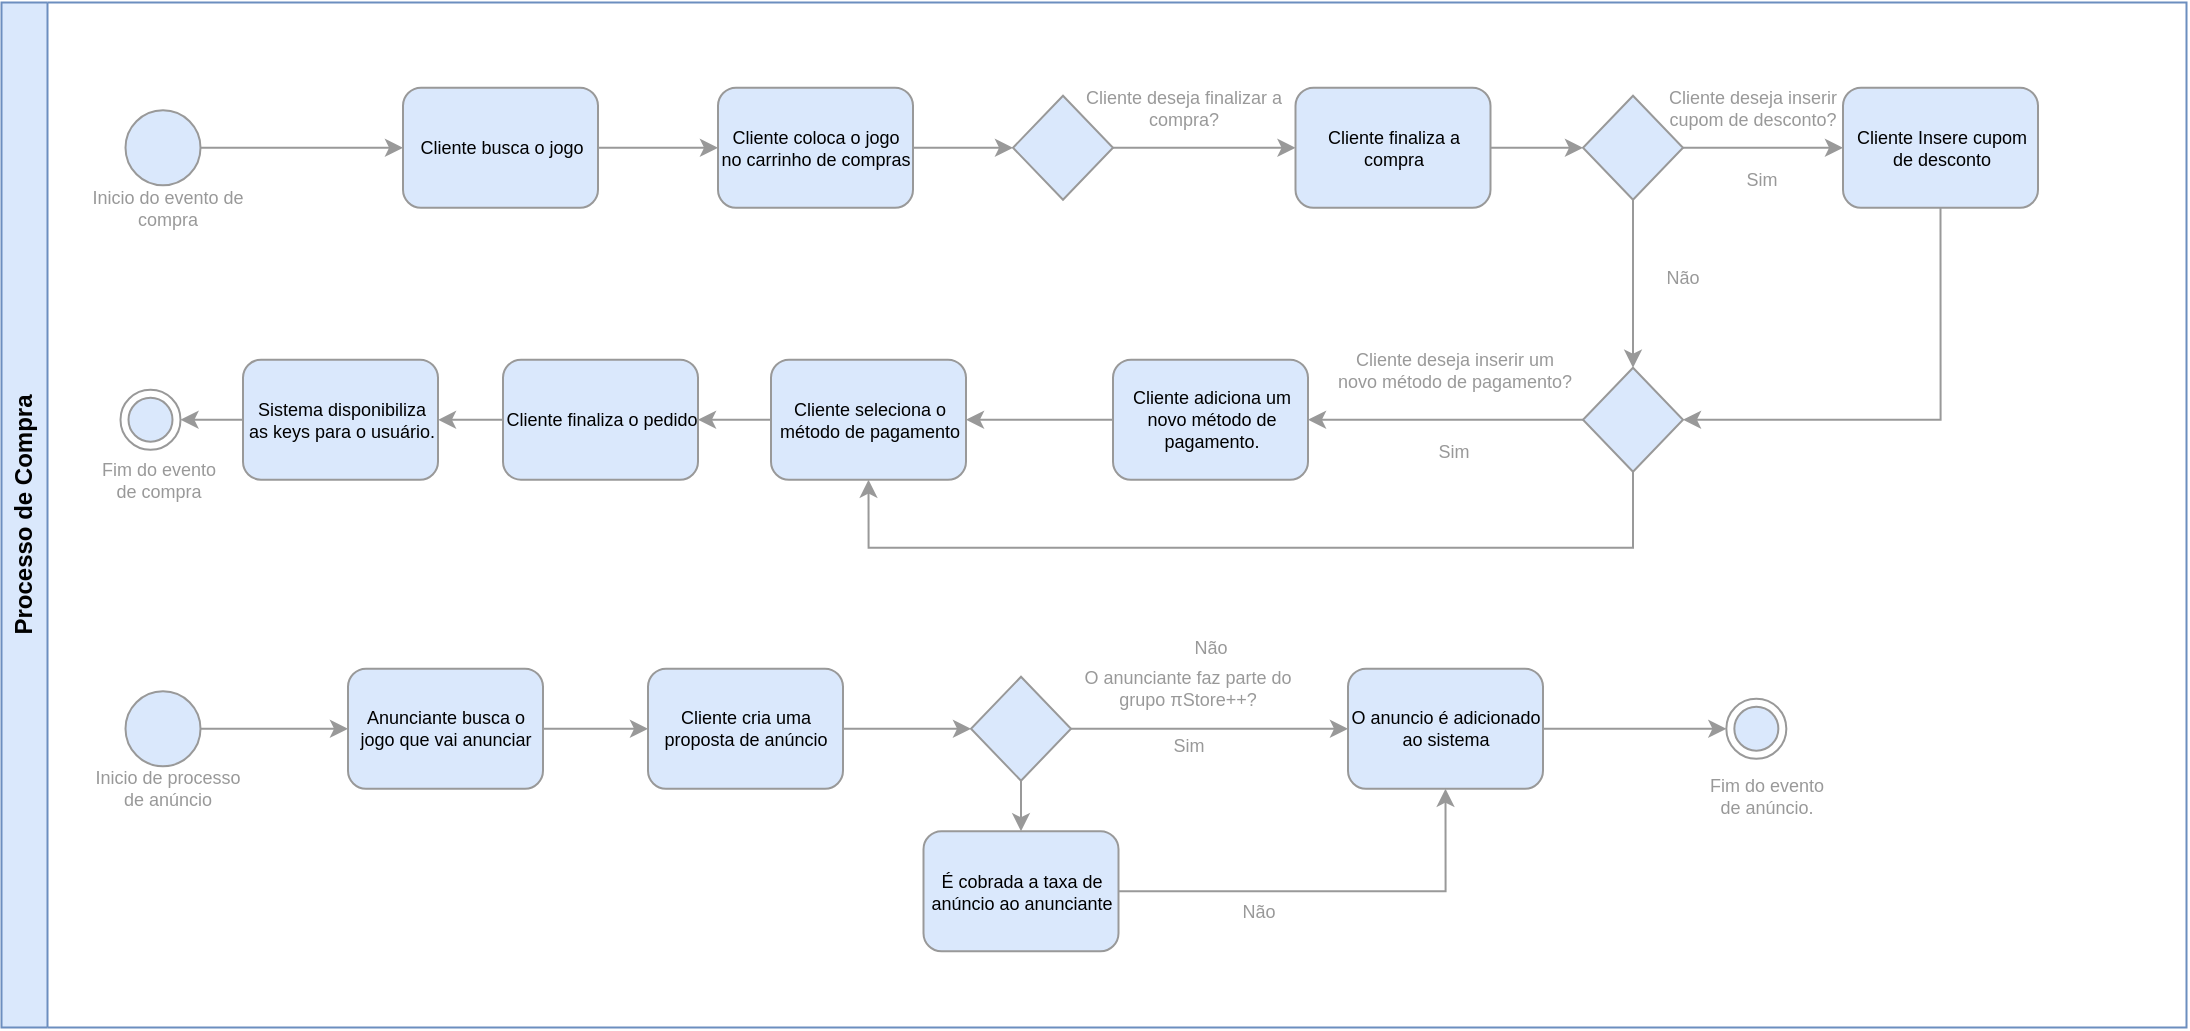 <mxfile version="14.4.8" type="github">
  <diagram name="Page-1" id="e7e014a7-5840-1c2e-5031-d8a46d1fe8dd">
    <mxGraphModel dx="2842" dy="896" grid="1" gridSize="10" guides="1" tooltips="1" connect="1" arrows="1" fold="1" page="1" pageScale="1" pageWidth="1169" pageHeight="826" background="#ffffff" math="0" shadow="0">
      <root>
        <mxCell id="0" />
        <mxCell id="1" parent="0" />
        <mxCell id="jD99cRbEF5DvE2KiaCJO-42" value="Processo de Compra" style="swimlane;whiteSpace=wrap;rotation=-90;fillColor=#dae8fc;strokeColor=#6c8ebf;" vertex="1" parent="1">
          <mxGeometry x="288.75" y="-178.75" width="512.5" height="1092.5" as="geometry" />
        </mxCell>
        <mxCell id="jD99cRbEF5DvE2KiaCJO-55" style="edgeStyle=orthogonalEdgeStyle;rounded=0;orthogonalLoop=1;jettySize=auto;html=1;exitX=1;exitY=0.5;exitDx=0;exitDy=0;fontSize=9;fontColor=#999999;labelBorderColor=none;fillColor=#dae8fc;labelBackgroundColor=none;strokeColor=#999999;" edge="1" parent="jD99cRbEF5DvE2KiaCJO-42" source="jD99cRbEF5DvE2KiaCJO-46" target="jD99cRbEF5DvE2KiaCJO-54">
          <mxGeometry relative="1" as="geometry" />
        </mxCell>
        <mxCell id="jD99cRbEF5DvE2KiaCJO-46" value="" style="ellipse;whiteSpace=wrap;html=1;fontSize=9;labelBorderColor=none;fillColor=#dae8fc;labelBackgroundColor=none;strokeColor=#999999;" vertex="1" parent="jD99cRbEF5DvE2KiaCJO-42">
          <mxGeometry x="-228" y="343.87" width="37.5" height="37.5" as="geometry" />
        </mxCell>
        <mxCell id="jD99cRbEF5DvE2KiaCJO-47" value="&lt;font style=&quot;font-size: 9px&quot;&gt;Inicio do evento de compra&lt;/font&gt;" style="text;html=1;align=center;verticalAlign=middle;whiteSpace=wrap;rounded=0;fontSize=9;labelBorderColor=none;fontColor=#999999;labelBackgroundColor=none;" vertex="1" parent="jD99cRbEF5DvE2KiaCJO-42">
          <mxGeometry x="-246.75" y="382.62" width="80" height="20" as="geometry" />
        </mxCell>
        <mxCell id="jD99cRbEF5DvE2KiaCJO-57" style="edgeStyle=orthogonalEdgeStyle;rounded=0;orthogonalLoop=1;jettySize=auto;html=1;exitX=1;exitY=0.5;exitDx=0;exitDy=0;entryX=0;entryY=0.5;entryDx=0;entryDy=0;fontSize=9;fontColor=#999999;labelBorderColor=none;fillColor=#dae8fc;labelBackgroundColor=none;strokeColor=#999999;" edge="1" parent="jD99cRbEF5DvE2KiaCJO-42" source="jD99cRbEF5DvE2KiaCJO-54" target="jD99cRbEF5DvE2KiaCJO-56">
          <mxGeometry relative="1" as="geometry" />
        </mxCell>
        <mxCell id="jD99cRbEF5DvE2KiaCJO-54" value="Cliente busca o jogo" style="rounded=1;whiteSpace=wrap;html=1;fontSize=9;labelBorderColor=none;fillColor=#dae8fc;labelBackgroundColor=none;strokeColor=#999999;" vertex="1" parent="jD99cRbEF5DvE2KiaCJO-42">
          <mxGeometry x="-89.25" y="332.62" width="97.5" height="60" as="geometry" />
        </mxCell>
        <mxCell id="jD99cRbEF5DvE2KiaCJO-59" style="edgeStyle=orthogonalEdgeStyle;rounded=0;orthogonalLoop=1;jettySize=auto;html=1;exitX=1;exitY=0.5;exitDx=0;exitDy=0;entryX=0;entryY=0.5;entryDx=0;entryDy=0;fontSize=9;fontColor=#999999;labelBorderColor=none;fillColor=#dae8fc;labelBackgroundColor=none;strokeColor=#999999;" edge="1" parent="jD99cRbEF5DvE2KiaCJO-42" source="jD99cRbEF5DvE2KiaCJO-56" target="jD99cRbEF5DvE2KiaCJO-58">
          <mxGeometry relative="1" as="geometry" />
        </mxCell>
        <mxCell id="jD99cRbEF5DvE2KiaCJO-56" value="Cliente coloca o jogo no carrinho de compras" style="rounded=1;whiteSpace=wrap;html=1;fontSize=9;labelBorderColor=none;fillColor=#dae8fc;labelBackgroundColor=none;strokeColor=#999999;" vertex="1" parent="jD99cRbEF5DvE2KiaCJO-42">
          <mxGeometry x="68.25" y="332.62" width="97.5" height="60" as="geometry" />
        </mxCell>
        <mxCell id="jD99cRbEF5DvE2KiaCJO-62" style="edgeStyle=orthogonalEdgeStyle;rounded=0;orthogonalLoop=1;jettySize=auto;html=1;exitX=1;exitY=0.5;exitDx=0;exitDy=0;entryX=0;entryY=0.5;entryDx=0;entryDy=0;fontSize=9;fontColor=#999999;labelBorderColor=none;fillColor=#dae8fc;labelBackgroundColor=none;strokeColor=#999999;" edge="1" parent="jD99cRbEF5DvE2KiaCJO-42" source="jD99cRbEF5DvE2KiaCJO-58" target="jD99cRbEF5DvE2KiaCJO-61">
          <mxGeometry relative="1" as="geometry" />
        </mxCell>
        <mxCell id="jD99cRbEF5DvE2KiaCJO-58" value="" style="rhombus;whiteSpace=wrap;html=1;fontSize=9;labelBorderColor=none;fillColor=#dae8fc;labelBackgroundColor=none;strokeColor=#999999;" vertex="1" parent="jD99cRbEF5DvE2KiaCJO-42">
          <mxGeometry x="215.75" y="336.62" width="50" height="52" as="geometry" />
        </mxCell>
        <mxCell id="jD99cRbEF5DvE2KiaCJO-60" value="Cliente deseja finalizar a compra?" style="text;html=1;align=center;verticalAlign=middle;whiteSpace=wrap;rounded=0;fontSize=9;labelBorderColor=none;fontColor=#999999;labelBackgroundColor=none;" vertex="1" parent="jD99cRbEF5DvE2KiaCJO-42">
          <mxGeometry x="245.75" y="332.62" width="110" height="20" as="geometry" />
        </mxCell>
        <mxCell id="jD99cRbEF5DvE2KiaCJO-64" style="edgeStyle=orthogonalEdgeStyle;rounded=0;orthogonalLoop=1;jettySize=auto;html=1;exitX=1;exitY=0.5;exitDx=0;exitDy=0;entryX=0;entryY=0.5;entryDx=0;entryDy=0;fontSize=9;fontColor=#999999;labelBorderColor=none;fillColor=#dae8fc;labelBackgroundColor=none;strokeColor=#999999;" edge="1" parent="jD99cRbEF5DvE2KiaCJO-42" source="jD99cRbEF5DvE2KiaCJO-61" target="jD99cRbEF5DvE2KiaCJO-63">
          <mxGeometry relative="1" as="geometry" />
        </mxCell>
        <mxCell id="jD99cRbEF5DvE2KiaCJO-61" value="Cliente finaliza a compra" style="rounded=1;whiteSpace=wrap;html=1;fontSize=9;labelBorderColor=none;fillColor=#dae8fc;labelBackgroundColor=none;strokeColor=#999999;" vertex="1" parent="jD99cRbEF5DvE2KiaCJO-42">
          <mxGeometry x="357" y="332.62" width="97.5" height="60" as="geometry" />
        </mxCell>
        <mxCell id="jD99cRbEF5DvE2KiaCJO-76" style="edgeStyle=orthogonalEdgeStyle;rounded=0;orthogonalLoop=1;jettySize=auto;html=1;exitX=0.5;exitY=1;exitDx=0;exitDy=0;entryX=0.5;entryY=0;entryDx=0;entryDy=0;fontSize=9;fontColor=#999999;labelBorderColor=none;fillColor=#dae8fc;labelBackgroundColor=none;strokeColor=#999999;" edge="1" parent="jD99cRbEF5DvE2KiaCJO-42" source="jD99cRbEF5DvE2KiaCJO-63" target="jD99cRbEF5DvE2KiaCJO-74">
          <mxGeometry relative="1" as="geometry" />
        </mxCell>
        <mxCell id="jD99cRbEF5DvE2KiaCJO-63" value="" style="rhombus;whiteSpace=wrap;html=1;fontSize=9;labelBorderColor=none;fillColor=#dae8fc;labelBackgroundColor=none;strokeColor=#999999;" vertex="1" parent="jD99cRbEF5DvE2KiaCJO-42">
          <mxGeometry x="500.75" y="336.62" width="50" height="52" as="geometry" />
        </mxCell>
        <mxCell id="jD99cRbEF5DvE2KiaCJO-68" value="Sim" style="text;html=1;align=center;verticalAlign=middle;whiteSpace=wrap;rounded=0;fontSize=9;labelBorderColor=none;fontColor=#999999;labelBackgroundColor=none;" vertex="1" parent="jD99cRbEF5DvE2KiaCJO-42">
          <mxGeometry x="534.92" y="368.62" width="110" height="20" as="geometry" />
        </mxCell>
        <mxCell id="jD99cRbEF5DvE2KiaCJO-69" value="Cliente Insere cupom de desconto" style="rounded=1;whiteSpace=wrap;html=1;fontSize=9;labelBorderColor=none;fillColor=#dae8fc;labelBackgroundColor=none;strokeColor=#999999;" vertex="1" parent="jD99cRbEF5DvE2KiaCJO-42">
          <mxGeometry x="630.75" y="332.62" width="97.5" height="60" as="geometry" />
        </mxCell>
        <mxCell id="jD99cRbEF5DvE2KiaCJO-70" value="Cliente deseja inserir &lt;br&gt;cupom de desconto?" style="text;html=1;align=center;verticalAlign=middle;resizable=0;points=[];autosize=1;fontSize=9;labelBorderColor=none;fontColor=#999999;labelBackgroundColor=none;" vertex="1" parent="jD99cRbEF5DvE2KiaCJO-42">
          <mxGeometry x="534.92" y="327.62" width="100" height="30" as="geometry" />
        </mxCell>
        <mxCell id="jD99cRbEF5DvE2KiaCJO-83" style="edgeStyle=orthogonalEdgeStyle;rounded=0;orthogonalLoop=1;jettySize=auto;html=1;exitX=0.5;exitY=1;exitDx=0;exitDy=0;entryX=0.5;entryY=1;entryDx=0;entryDy=0;fontSize=9;fontColor=#999999;labelBorderColor=none;fillColor=#dae8fc;labelBackgroundColor=none;strokeColor=#999999;" edge="1" parent="jD99cRbEF5DvE2KiaCJO-42" source="jD99cRbEF5DvE2KiaCJO-74" target="jD99cRbEF5DvE2KiaCJO-81">
          <mxGeometry relative="1" as="geometry">
            <Array as="points">
              <mxPoint x="525.75" y="562.62" />
              <mxPoint x="143.75" y="562.62" />
            </Array>
          </mxGeometry>
        </mxCell>
        <mxCell id="jD99cRbEF5DvE2KiaCJO-74" value="" style="rhombus;whiteSpace=wrap;html=1;fontSize=9;labelBorderColor=none;fillColor=#dae8fc;labelBackgroundColor=none;strokeColor=#999999;" vertex="1" parent="jD99cRbEF5DvE2KiaCJO-42">
          <mxGeometry x="500.75" y="472.62" width="50" height="52" as="geometry" />
        </mxCell>
        <mxCell id="jD99cRbEF5DvE2KiaCJO-73" style="edgeStyle=orthogonalEdgeStyle;rounded=0;orthogonalLoop=1;jettySize=auto;html=1;exitX=0.5;exitY=1;exitDx=0;exitDy=0;fontSize=9;entryX=1;entryY=0.5;entryDx=0;entryDy=0;fontColor=#999999;labelBorderColor=none;fillColor=#dae8fc;labelBackgroundColor=none;strokeColor=#999999;" edge="1" parent="jD99cRbEF5DvE2KiaCJO-42" source="jD99cRbEF5DvE2KiaCJO-69" target="jD99cRbEF5DvE2KiaCJO-74">
          <mxGeometry relative="1" as="geometry">
            <mxPoint x="540.75" y="520.12" as="targetPoint" />
            <Array as="points">
              <mxPoint x="680" y="498.62" />
            </Array>
          </mxGeometry>
        </mxCell>
        <mxCell id="jD99cRbEF5DvE2KiaCJO-77" value="Não" style="text;html=1;align=center;verticalAlign=middle;resizable=0;points=[];autosize=1;fontSize=9;labelBorderColor=none;fontColor=#999999;labelBackgroundColor=none;" vertex="1" parent="jD99cRbEF5DvE2KiaCJO-42">
          <mxGeometry x="534.92" y="417.62" width="30" height="20" as="geometry" />
        </mxCell>
        <mxCell id="jD99cRbEF5DvE2KiaCJO-79" value="Cliente deseja inserir um &lt;br&gt;novo método de pagamento?" style="text;html=1;align=center;verticalAlign=middle;resizable=0;points=[];autosize=1;fontSize=9;labelBorderColor=none;fontColor=#999999;labelBackgroundColor=none;" vertex="1" parent="jD99cRbEF5DvE2KiaCJO-42">
          <mxGeometry x="370.75" y="458.62" width="130" height="30" as="geometry" />
        </mxCell>
        <mxCell id="jD99cRbEF5DvE2KiaCJO-82" style="edgeStyle=orthogonalEdgeStyle;rounded=0;orthogonalLoop=1;jettySize=auto;html=1;exitX=0;exitY=0.5;exitDx=0;exitDy=0;entryX=1;entryY=0.5;entryDx=0;entryDy=0;fontSize=9;fontColor=#999999;labelBorderColor=none;fillColor=#dae8fc;labelBackgroundColor=none;strokeColor=#999999;" edge="1" parent="jD99cRbEF5DvE2KiaCJO-42" source="jD99cRbEF5DvE2KiaCJO-80" target="jD99cRbEF5DvE2KiaCJO-81">
          <mxGeometry relative="1" as="geometry" />
        </mxCell>
        <mxCell id="jD99cRbEF5DvE2KiaCJO-80" value="Cliente adiciona um novo método de pagamento." style="rounded=1;whiteSpace=wrap;html=1;fontSize=9;labelBorderColor=none;fillColor=#dae8fc;labelBackgroundColor=none;strokeColor=#999999;" vertex="1" parent="jD99cRbEF5DvE2KiaCJO-42">
          <mxGeometry x="265.75" y="468.62" width="97.5" height="60" as="geometry" />
        </mxCell>
        <mxCell id="jD99cRbEF5DvE2KiaCJO-78" style="edgeStyle=orthogonalEdgeStyle;rounded=0;orthogonalLoop=1;jettySize=auto;html=1;exitX=0;exitY=0.5;exitDx=0;exitDy=0;fontSize=9;entryX=1;entryY=0.5;entryDx=0;entryDy=0;fontColor=#999999;labelBorderColor=none;fillColor=#dae8fc;labelBackgroundColor=none;strokeColor=#999999;" edge="1" parent="jD99cRbEF5DvE2KiaCJO-42" source="jD99cRbEF5DvE2KiaCJO-74" target="jD99cRbEF5DvE2KiaCJO-80">
          <mxGeometry relative="1" as="geometry">
            <mxPoint x="384.75" y="498.62" as="targetPoint" />
          </mxGeometry>
        </mxCell>
        <mxCell id="jD99cRbEF5DvE2KiaCJO-87" style="edgeStyle=orthogonalEdgeStyle;rounded=0;orthogonalLoop=1;jettySize=auto;html=1;exitX=0;exitY=0.5;exitDx=0;exitDy=0;entryX=1;entryY=0.5;entryDx=0;entryDy=0;fontSize=9;fontColor=#999999;labelBorderColor=none;fillColor=#dae8fc;labelBackgroundColor=none;strokeColor=#999999;" edge="1" parent="jD99cRbEF5DvE2KiaCJO-42" source="jD99cRbEF5DvE2KiaCJO-81" target="jD99cRbEF5DvE2KiaCJO-86">
          <mxGeometry relative="1" as="geometry" />
        </mxCell>
        <mxCell id="jD99cRbEF5DvE2KiaCJO-81" value="Cliente seleciona o método de pagamento" style="rounded=1;whiteSpace=wrap;html=1;fontSize=9;labelBorderColor=none;fillColor=#dae8fc;labelBackgroundColor=none;strokeColor=#999999;" vertex="1" parent="jD99cRbEF5DvE2KiaCJO-42">
          <mxGeometry x="94.75" y="468.62" width="97.5" height="60" as="geometry" />
        </mxCell>
        <mxCell id="jD99cRbEF5DvE2KiaCJO-84" value="Sim" style="text;html=1;align=center;verticalAlign=middle;whiteSpace=wrap;rounded=0;fontSize=9;labelBorderColor=none;fontColor=#999999;labelBackgroundColor=none;" vertex="1" parent="jD99cRbEF5DvE2KiaCJO-42">
          <mxGeometry x="380.75" y="504.62" width="110" height="20" as="geometry" />
        </mxCell>
        <mxCell id="jD99cRbEF5DvE2KiaCJO-85" value="Não" style="text;html=1;align=center;verticalAlign=middle;resizable=0;points=[];autosize=1;fontSize=9;labelBorderColor=none;fontColor=#999999;labelBackgroundColor=none;" vertex="1" parent="jD99cRbEF5DvE2KiaCJO-42">
          <mxGeometry x="299.5" y="603.12" width="30" height="20" as="geometry" />
        </mxCell>
        <mxCell id="jD99cRbEF5DvE2KiaCJO-105" style="edgeStyle=orthogonalEdgeStyle;rounded=0;orthogonalLoop=1;jettySize=auto;html=1;exitX=0;exitY=0.5;exitDx=0;exitDy=0;fontSize=9;fontColor=#999999;labelBorderColor=none;fillColor=#dae8fc;labelBackgroundColor=none;strokeColor=#999999;" edge="1" parent="jD99cRbEF5DvE2KiaCJO-42" source="jD99cRbEF5DvE2KiaCJO-86" target="jD99cRbEF5DvE2KiaCJO-88">
          <mxGeometry relative="1" as="geometry" />
        </mxCell>
        <mxCell id="jD99cRbEF5DvE2KiaCJO-86" value="Cliente finaliza o pedido" style="rounded=1;whiteSpace=wrap;html=1;fontSize=9;labelBorderColor=none;fillColor=#dae8fc;labelBackgroundColor=none;strokeColor=#999999;" vertex="1" parent="jD99cRbEF5DvE2KiaCJO-42">
          <mxGeometry x="-39.25" y="468.62" width="97.5" height="60" as="geometry" />
        </mxCell>
        <mxCell id="jD99cRbEF5DvE2KiaCJO-67" style="edgeStyle=orthogonalEdgeStyle;rounded=0;orthogonalLoop=1;jettySize=auto;html=1;exitX=1;exitY=0.5;exitDx=0;exitDy=0;fontSize=9;entryX=0;entryY=0.5;entryDx=0;entryDy=0;fontColor=#999999;labelBorderColor=none;fillColor=#dae8fc;labelBackgroundColor=none;strokeColor=#999999;" edge="1" parent="jD99cRbEF5DvE2KiaCJO-42" source="jD99cRbEF5DvE2KiaCJO-63" target="jD99cRbEF5DvE2KiaCJO-69">
          <mxGeometry relative="1" as="geometry">
            <mxPoint x="610.75" y="377.549" as="targetPoint" />
          </mxGeometry>
        </mxCell>
        <mxCell id="jD99cRbEF5DvE2KiaCJO-90" style="edgeStyle=orthogonalEdgeStyle;rounded=0;orthogonalLoop=1;jettySize=auto;html=1;exitX=0;exitY=0.5;exitDx=0;exitDy=0;entryX=1;entryY=0.5;entryDx=0;entryDy=0;fontSize=9;fontColor=#999999;labelBorderColor=none;fillColor=#dae8fc;labelBackgroundColor=none;strokeColor=#999999;" edge="1" parent="jD99cRbEF5DvE2KiaCJO-42" source="jD99cRbEF5DvE2KiaCJO-88" target="jD99cRbEF5DvE2KiaCJO-89">
          <mxGeometry relative="1" as="geometry" />
        </mxCell>
        <mxCell id="jD99cRbEF5DvE2KiaCJO-88" value="Sistema disponibiliza as keys para o usuário." style="rounded=1;whiteSpace=wrap;html=1;fontSize=9;labelBorderColor=none;fillColor=#dae8fc;labelBackgroundColor=none;strokeColor=#999999;" vertex="1" parent="jD99cRbEF5DvE2KiaCJO-42">
          <mxGeometry x="-169.25" y="468.62" width="97.5" height="60" as="geometry" />
        </mxCell>
        <mxCell id="jD99cRbEF5DvE2KiaCJO-89" value="" style="ellipse;html=1;shape=endState;fillColor=#dae8fc;fontSize=9;labelBorderColor=none;labelBackgroundColor=none;strokeColor=#999999;" vertex="1" parent="jD99cRbEF5DvE2KiaCJO-42">
          <mxGeometry x="-230.5" y="483.62" width="30" height="30" as="geometry" />
        </mxCell>
        <mxCell id="jD99cRbEF5DvE2KiaCJO-91" value="Fim do evento &lt;br&gt;de compra" style="text;html=1;align=center;verticalAlign=middle;resizable=0;points=[];autosize=1;fontSize=9;labelBorderColor=none;fontColor=#999999;labelBackgroundColor=none;" vertex="1" parent="jD99cRbEF5DvE2KiaCJO-42">
          <mxGeometry x="-246.75" y="513.62" width="70" height="30" as="geometry" />
        </mxCell>
        <mxCell id="jD99cRbEF5DvE2KiaCJO-95" style="edgeStyle=orthogonalEdgeStyle;rounded=0;orthogonalLoop=1;jettySize=auto;html=1;exitX=1;exitY=0.5;exitDx=0;exitDy=0;fontSize=9;fontColor=#999999;labelBorderColor=none;fillColor=#dae8fc;labelBackgroundColor=none;strokeColor=#999999;" edge="1" parent="jD99cRbEF5DvE2KiaCJO-42" source="jD99cRbEF5DvE2KiaCJO-92" target="jD99cRbEF5DvE2KiaCJO-94">
          <mxGeometry relative="1" as="geometry" />
        </mxCell>
        <mxCell id="jD99cRbEF5DvE2KiaCJO-92" value="" style="ellipse;whiteSpace=wrap;html=1;fontSize=9;labelBorderColor=none;fillColor=#dae8fc;labelBackgroundColor=none;strokeColor=#999999;" vertex="1" parent="jD99cRbEF5DvE2KiaCJO-42">
          <mxGeometry x="-228" y="634.37" width="37.5" height="37.5" as="geometry" />
        </mxCell>
        <mxCell id="jD99cRbEF5DvE2KiaCJO-93" value="Inicio de processo de anúncio" style="text;html=1;align=center;verticalAlign=middle;whiteSpace=wrap;rounded=0;fontSize=9;labelBorderColor=none;fontColor=#999999;labelBackgroundColor=none;" vertex="1" parent="jD99cRbEF5DvE2KiaCJO-42">
          <mxGeometry x="-246.75" y="673.12" width="80" height="20" as="geometry" />
        </mxCell>
        <mxCell id="jD99cRbEF5DvE2KiaCJO-98" style="edgeStyle=orthogonalEdgeStyle;rounded=0;orthogonalLoop=1;jettySize=auto;html=1;exitX=1;exitY=0.5;exitDx=0;exitDy=0;entryX=0;entryY=0.5;entryDx=0;entryDy=0;fontSize=9;fontColor=#999999;labelBorderColor=none;fillColor=#dae8fc;labelBackgroundColor=none;strokeColor=#999999;" edge="1" parent="jD99cRbEF5DvE2KiaCJO-42" source="jD99cRbEF5DvE2KiaCJO-94" target="jD99cRbEF5DvE2KiaCJO-97">
          <mxGeometry relative="1" as="geometry" />
        </mxCell>
        <mxCell id="jD99cRbEF5DvE2KiaCJO-94" value="Anunciante busca o jogo que vai anunciar" style="rounded=1;whiteSpace=wrap;html=1;fontSize=9;labelBorderColor=none;fillColor=#dae8fc;labelBackgroundColor=none;strokeColor=#999999;" vertex="1" parent="jD99cRbEF5DvE2KiaCJO-42">
          <mxGeometry x="-116.75" y="623.12" width="97.5" height="60" as="geometry" />
        </mxCell>
        <mxCell id="jD99cRbEF5DvE2KiaCJO-101" style="edgeStyle=orthogonalEdgeStyle;rounded=0;orthogonalLoop=1;jettySize=auto;html=1;exitX=1;exitY=0.5;exitDx=0;exitDy=0;entryX=0;entryY=0.5;entryDx=0;entryDy=0;fontSize=9;fontColor=#999999;labelBorderColor=none;fillColor=#dae8fc;labelBackgroundColor=none;strokeColor=#999999;" edge="1" parent="jD99cRbEF5DvE2KiaCJO-42" source="jD99cRbEF5DvE2KiaCJO-97" target="jD99cRbEF5DvE2KiaCJO-99">
          <mxGeometry relative="1" as="geometry" />
        </mxCell>
        <mxCell id="jD99cRbEF5DvE2KiaCJO-97" value="Cliente cria uma proposta de anúncio" style="rounded=1;whiteSpace=wrap;html=1;fontSize=9;labelBorderColor=none;fillColor=#dae8fc;labelBackgroundColor=none;strokeColor=#999999;" vertex="1" parent="jD99cRbEF5DvE2KiaCJO-42">
          <mxGeometry x="33.25" y="623.12" width="97.5" height="60" as="geometry" />
        </mxCell>
        <mxCell id="jD99cRbEF5DvE2KiaCJO-106" style="edgeStyle=orthogonalEdgeStyle;rounded=0;orthogonalLoop=1;jettySize=auto;html=1;exitX=1;exitY=0.5;exitDx=0;exitDy=0;fontSize=9;fontColor=#999999;labelBorderColor=none;fillColor=#dae8fc;labelBackgroundColor=none;strokeColor=#999999;" edge="1" parent="jD99cRbEF5DvE2KiaCJO-42" source="jD99cRbEF5DvE2KiaCJO-99" target="jD99cRbEF5DvE2KiaCJO-104">
          <mxGeometry relative="1" as="geometry" />
        </mxCell>
        <mxCell id="jD99cRbEF5DvE2KiaCJO-108" style="edgeStyle=orthogonalEdgeStyle;rounded=0;orthogonalLoop=1;jettySize=auto;html=1;exitX=0.5;exitY=1;exitDx=0;exitDy=0;entryX=0.5;entryY=0;entryDx=0;entryDy=0;fontSize=9;fontColor=#999999;labelBorderColor=none;fillColor=#dae8fc;labelBackgroundColor=none;strokeColor=#999999;" edge="1" parent="jD99cRbEF5DvE2KiaCJO-42" source="jD99cRbEF5DvE2KiaCJO-99" target="jD99cRbEF5DvE2KiaCJO-107">
          <mxGeometry relative="1" as="geometry" />
        </mxCell>
        <mxCell id="jD99cRbEF5DvE2KiaCJO-99" value="" style="rhombus;whiteSpace=wrap;html=1;fontSize=9;labelBorderColor=none;fillColor=#dae8fc;labelBackgroundColor=none;strokeColor=#999999;" vertex="1" parent="jD99cRbEF5DvE2KiaCJO-42">
          <mxGeometry x="194.75" y="627.12" width="50" height="52" as="geometry" />
        </mxCell>
        <mxCell id="jD99cRbEF5DvE2KiaCJO-102" value="O anunciante faz parte do grupo&amp;nbsp;πStore++?" style="text;html=1;align=center;verticalAlign=middle;whiteSpace=wrap;rounded=0;fontSize=9;labelBorderColor=none;fontColor=#999999;labelBackgroundColor=none;" vertex="1" parent="jD99cRbEF5DvE2KiaCJO-42">
          <mxGeometry x="248.25" y="623.12" width="110" height="20" as="geometry" />
        </mxCell>
        <mxCell id="jD99cRbEF5DvE2KiaCJO-114" style="edgeStyle=orthogonalEdgeStyle;rounded=0;orthogonalLoop=1;jettySize=auto;html=1;exitX=1;exitY=0.5;exitDx=0;exitDy=0;entryX=0;entryY=0.5;entryDx=0;entryDy=0;fontSize=9;fontColor=#999999;labelBorderColor=none;fillColor=#dae8fc;labelBackgroundColor=none;strokeColor=#999999;" edge="1" parent="jD99cRbEF5DvE2KiaCJO-42" source="jD99cRbEF5DvE2KiaCJO-104" target="jD99cRbEF5DvE2KiaCJO-113">
          <mxGeometry relative="1" as="geometry" />
        </mxCell>
        <mxCell id="jD99cRbEF5DvE2KiaCJO-104" value="O anuncio é adicionado ao sistema" style="rounded=1;whiteSpace=wrap;html=1;fontSize=9;labelBorderColor=none;fillColor=#dae8fc;labelBackgroundColor=none;strokeColor=#999999;" vertex="1" parent="jD99cRbEF5DvE2KiaCJO-42">
          <mxGeometry x="383.25" y="623.12" width="97.5" height="60" as="geometry" />
        </mxCell>
        <mxCell id="jD99cRbEF5DvE2KiaCJO-109" style="edgeStyle=orthogonalEdgeStyle;rounded=0;orthogonalLoop=1;jettySize=auto;html=1;exitX=1;exitY=0.5;exitDx=0;exitDy=0;entryX=0.5;entryY=1;entryDx=0;entryDy=0;fontSize=9;fontColor=#999999;labelBorderColor=none;fillColor=#dae8fc;labelBackgroundColor=none;strokeColor=#999999;" edge="1" parent="jD99cRbEF5DvE2KiaCJO-42" source="jD99cRbEF5DvE2KiaCJO-107" target="jD99cRbEF5DvE2KiaCJO-104">
          <mxGeometry relative="1" as="geometry" />
        </mxCell>
        <mxCell id="jD99cRbEF5DvE2KiaCJO-107" value="É cobrada a taxa de anúncio ao anunciante" style="rounded=1;whiteSpace=wrap;html=1;fontSize=9;labelBorderColor=none;fillColor=#dae8fc;labelBackgroundColor=none;strokeColor=#999999;" vertex="1" parent="jD99cRbEF5DvE2KiaCJO-42">
          <mxGeometry x="171" y="704.37" width="97.5" height="60" as="geometry" />
        </mxCell>
        <mxCell id="jD99cRbEF5DvE2KiaCJO-112" value="Não" style="text;html=1;align=center;verticalAlign=middle;resizable=0;points=[];autosize=1;fontSize=9;labelBorderColor=none;fontColor=#999999;labelBackgroundColor=none;" vertex="1" parent="jD99cRbEF5DvE2KiaCJO-42">
          <mxGeometry x="323.25" y="734.37" width="30" height="20" as="geometry" />
        </mxCell>
        <mxCell id="jD99cRbEF5DvE2KiaCJO-111" value="Sim" style="text;html=1;align=center;verticalAlign=middle;resizable=0;points=[];autosize=1;fontSize=9;labelBorderColor=none;fontColor=#999999;labelBackgroundColor=none;" vertex="1" parent="jD99cRbEF5DvE2KiaCJO-42">
          <mxGeometry x="288.25" y="651.87" width="30" height="20" as="geometry" />
        </mxCell>
        <mxCell id="jD99cRbEF5DvE2KiaCJO-113" value="" style="ellipse;html=1;shape=endState;fillColor=#dae8fc;fontSize=9;labelBorderColor=none;labelBackgroundColor=none;strokeColor=#999999;" vertex="1" parent="jD99cRbEF5DvE2KiaCJO-42">
          <mxGeometry x="572.42" y="638.12" width="30" height="30" as="geometry" />
        </mxCell>
        <mxCell id="jD99cRbEF5DvE2KiaCJO-115" value="Fim do evento &lt;br&gt;de anúncio." style="text;html=1;align=center;verticalAlign=middle;resizable=0;points=[];autosize=1;fontSize=9;labelBorderColor=none;fontColor=#999999;labelBackgroundColor=none;" vertex="1" parent="jD99cRbEF5DvE2KiaCJO-42">
          <mxGeometry x="557.42" y="671.87" width="70" height="30" as="geometry" />
        </mxCell>
      </root>
    </mxGraphModel>
  </diagram>
</mxfile>
